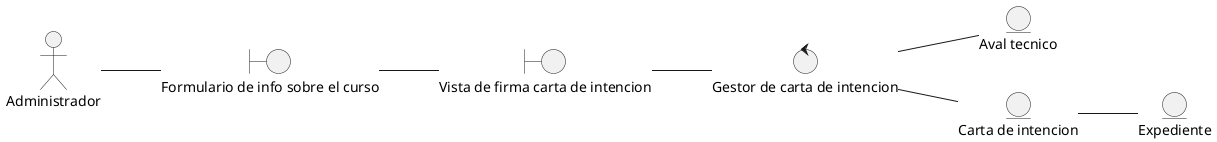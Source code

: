 @startuml DiagramaDeClaseFirmarCartaIntencion
left to right direction

actor "Administrador" as actorAdmin

entity "Aval tecnico" as entidadAval
entity "Expediente" as entidadExpediente
entity "Carta de intencion" as entidadCartaIntencion

boundary "Vista de firma carta de intencion" as vistaFirmaCartaIntencion
boundary "Formulario de info sobre el curso" as vistaFormularioInfo

control "Gestor de carta de intencion" as ctrlGestorCartaIntencion

actorAdmin -- vistaFormularioInfo
vistaFormularioInfo -- vistaFirmaCartaIntencion

vistaFirmaCartaIntencion -- ctrlGestorCartaIntencion
ctrlGestorCartaIntencion -- entidadCartaIntencion 
entidadCartaIntencion -- entidadExpediente

ctrlGestorCartaIntencion -- entidadAval

@enduml